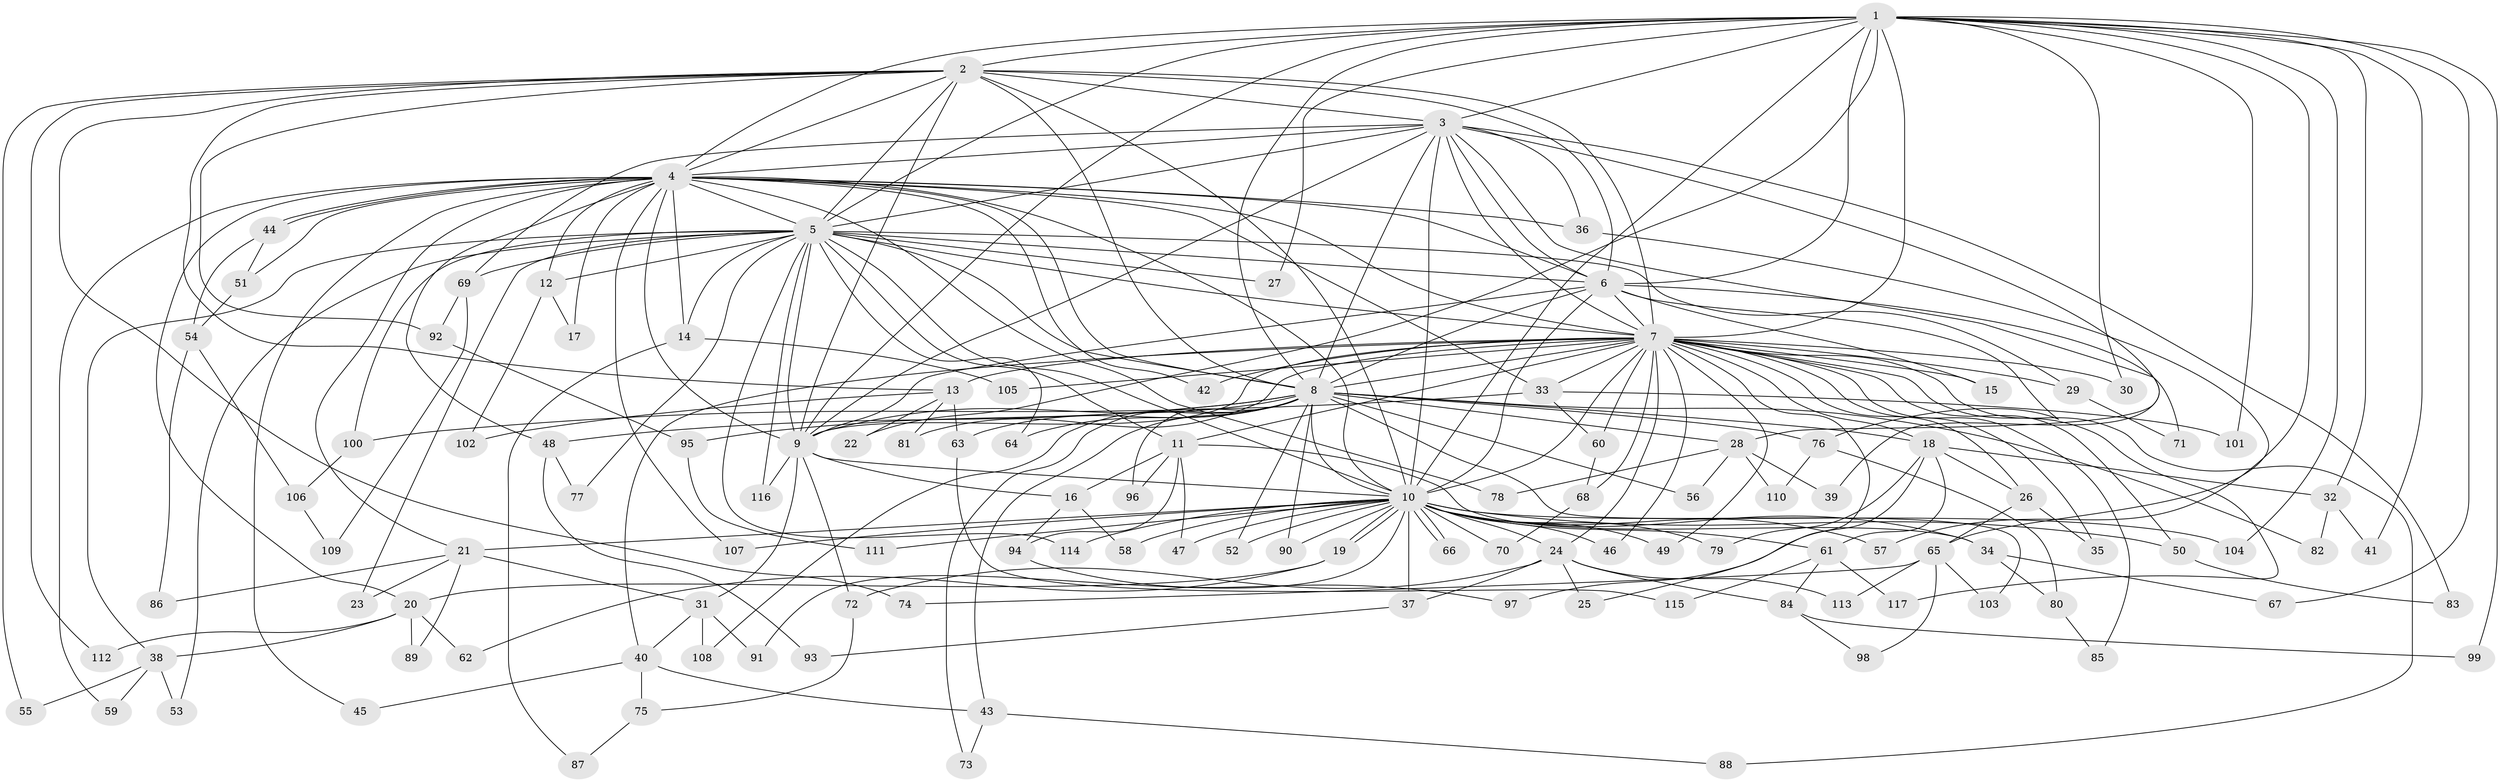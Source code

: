 // Generated by graph-tools (version 1.1) at 2025/13/03/09/25 04:13:50]
// undirected, 117 vertices, 259 edges
graph export_dot {
graph [start="1"]
  node [color=gray90,style=filled];
  1;
  2;
  3;
  4;
  5;
  6;
  7;
  8;
  9;
  10;
  11;
  12;
  13;
  14;
  15;
  16;
  17;
  18;
  19;
  20;
  21;
  22;
  23;
  24;
  25;
  26;
  27;
  28;
  29;
  30;
  31;
  32;
  33;
  34;
  35;
  36;
  37;
  38;
  39;
  40;
  41;
  42;
  43;
  44;
  45;
  46;
  47;
  48;
  49;
  50;
  51;
  52;
  53;
  54;
  55;
  56;
  57;
  58;
  59;
  60;
  61;
  62;
  63;
  64;
  65;
  66;
  67;
  68;
  69;
  70;
  71;
  72;
  73;
  74;
  75;
  76;
  77;
  78;
  79;
  80;
  81;
  82;
  83;
  84;
  85;
  86;
  87;
  88;
  89;
  90;
  91;
  92;
  93;
  94;
  95;
  96;
  97;
  98;
  99;
  100;
  101;
  102;
  103;
  104;
  105;
  106;
  107;
  108;
  109;
  110;
  111;
  112;
  113;
  114;
  115;
  116;
  117;
  1 -- 2;
  1 -- 3;
  1 -- 4;
  1 -- 5;
  1 -- 6;
  1 -- 7;
  1 -- 8;
  1 -- 9;
  1 -- 10;
  1 -- 22;
  1 -- 27;
  1 -- 30;
  1 -- 32;
  1 -- 41;
  1 -- 57;
  1 -- 67;
  1 -- 99;
  1 -- 101;
  1 -- 104;
  2 -- 3;
  2 -- 4;
  2 -- 5;
  2 -- 6;
  2 -- 7;
  2 -- 8;
  2 -- 9;
  2 -- 10;
  2 -- 13;
  2 -- 55;
  2 -- 74;
  2 -- 92;
  2 -- 112;
  3 -- 4;
  3 -- 5;
  3 -- 6;
  3 -- 7;
  3 -- 8;
  3 -- 9;
  3 -- 10;
  3 -- 28;
  3 -- 36;
  3 -- 39;
  3 -- 69;
  3 -- 83;
  4 -- 5;
  4 -- 6;
  4 -- 7;
  4 -- 8;
  4 -- 9;
  4 -- 10;
  4 -- 12;
  4 -- 14;
  4 -- 17;
  4 -- 20;
  4 -- 21;
  4 -- 33;
  4 -- 36;
  4 -- 42;
  4 -- 44;
  4 -- 44;
  4 -- 45;
  4 -- 48;
  4 -- 51;
  4 -- 59;
  4 -- 78;
  4 -- 107;
  5 -- 6;
  5 -- 7;
  5 -- 8;
  5 -- 9;
  5 -- 10;
  5 -- 11;
  5 -- 12;
  5 -- 14;
  5 -- 23;
  5 -- 27;
  5 -- 29;
  5 -- 38;
  5 -- 53;
  5 -- 64;
  5 -- 69;
  5 -- 77;
  5 -- 100;
  5 -- 114;
  5 -- 116;
  6 -- 7;
  6 -- 8;
  6 -- 9;
  6 -- 10;
  6 -- 15;
  6 -- 71;
  6 -- 76;
  7 -- 8;
  7 -- 9;
  7 -- 10;
  7 -- 11;
  7 -- 13;
  7 -- 15;
  7 -- 18;
  7 -- 24;
  7 -- 25;
  7 -- 26;
  7 -- 29;
  7 -- 30;
  7 -- 33;
  7 -- 35;
  7 -- 40;
  7 -- 42;
  7 -- 46;
  7 -- 49;
  7 -- 50;
  7 -- 60;
  7 -- 68;
  7 -- 81;
  7 -- 85;
  7 -- 88;
  7 -- 105;
  7 -- 117;
  8 -- 9;
  8 -- 10;
  8 -- 18;
  8 -- 28;
  8 -- 43;
  8 -- 48;
  8 -- 52;
  8 -- 56;
  8 -- 63;
  8 -- 64;
  8 -- 73;
  8 -- 76;
  8 -- 82;
  8 -- 90;
  8 -- 95;
  8 -- 96;
  8 -- 103;
  8 -- 108;
  9 -- 10;
  9 -- 16;
  9 -- 31;
  9 -- 72;
  9 -- 116;
  10 -- 19;
  10 -- 19;
  10 -- 21;
  10 -- 24;
  10 -- 34;
  10 -- 37;
  10 -- 46;
  10 -- 47;
  10 -- 49;
  10 -- 50;
  10 -- 52;
  10 -- 57;
  10 -- 58;
  10 -- 61;
  10 -- 66;
  10 -- 66;
  10 -- 70;
  10 -- 79;
  10 -- 90;
  10 -- 91;
  10 -- 104;
  10 -- 107;
  10 -- 111;
  10 -- 114;
  11 -- 16;
  11 -- 34;
  11 -- 47;
  11 -- 94;
  11 -- 96;
  12 -- 17;
  12 -- 102;
  13 -- 22;
  13 -- 63;
  13 -- 81;
  13 -- 102;
  14 -- 87;
  14 -- 105;
  16 -- 58;
  16 -- 94;
  18 -- 26;
  18 -- 32;
  18 -- 61;
  18 -- 79;
  18 -- 97;
  19 -- 20;
  19 -- 62;
  20 -- 38;
  20 -- 62;
  20 -- 89;
  20 -- 112;
  21 -- 23;
  21 -- 31;
  21 -- 86;
  21 -- 89;
  24 -- 25;
  24 -- 37;
  24 -- 72;
  24 -- 84;
  24 -- 113;
  26 -- 35;
  26 -- 65;
  28 -- 39;
  28 -- 56;
  28 -- 78;
  28 -- 110;
  29 -- 71;
  31 -- 40;
  31 -- 91;
  31 -- 108;
  32 -- 41;
  32 -- 82;
  33 -- 60;
  33 -- 100;
  33 -- 101;
  34 -- 67;
  34 -- 80;
  36 -- 65;
  37 -- 93;
  38 -- 53;
  38 -- 55;
  38 -- 59;
  40 -- 43;
  40 -- 45;
  40 -- 75;
  43 -- 73;
  43 -- 88;
  44 -- 51;
  44 -- 54;
  48 -- 77;
  48 -- 93;
  50 -- 83;
  51 -- 54;
  54 -- 86;
  54 -- 106;
  60 -- 68;
  61 -- 84;
  61 -- 115;
  61 -- 117;
  63 -- 115;
  65 -- 74;
  65 -- 98;
  65 -- 103;
  65 -- 113;
  68 -- 70;
  69 -- 92;
  69 -- 109;
  72 -- 75;
  75 -- 87;
  76 -- 80;
  76 -- 110;
  80 -- 85;
  84 -- 98;
  84 -- 99;
  92 -- 95;
  94 -- 97;
  95 -- 111;
  100 -- 106;
  106 -- 109;
}
